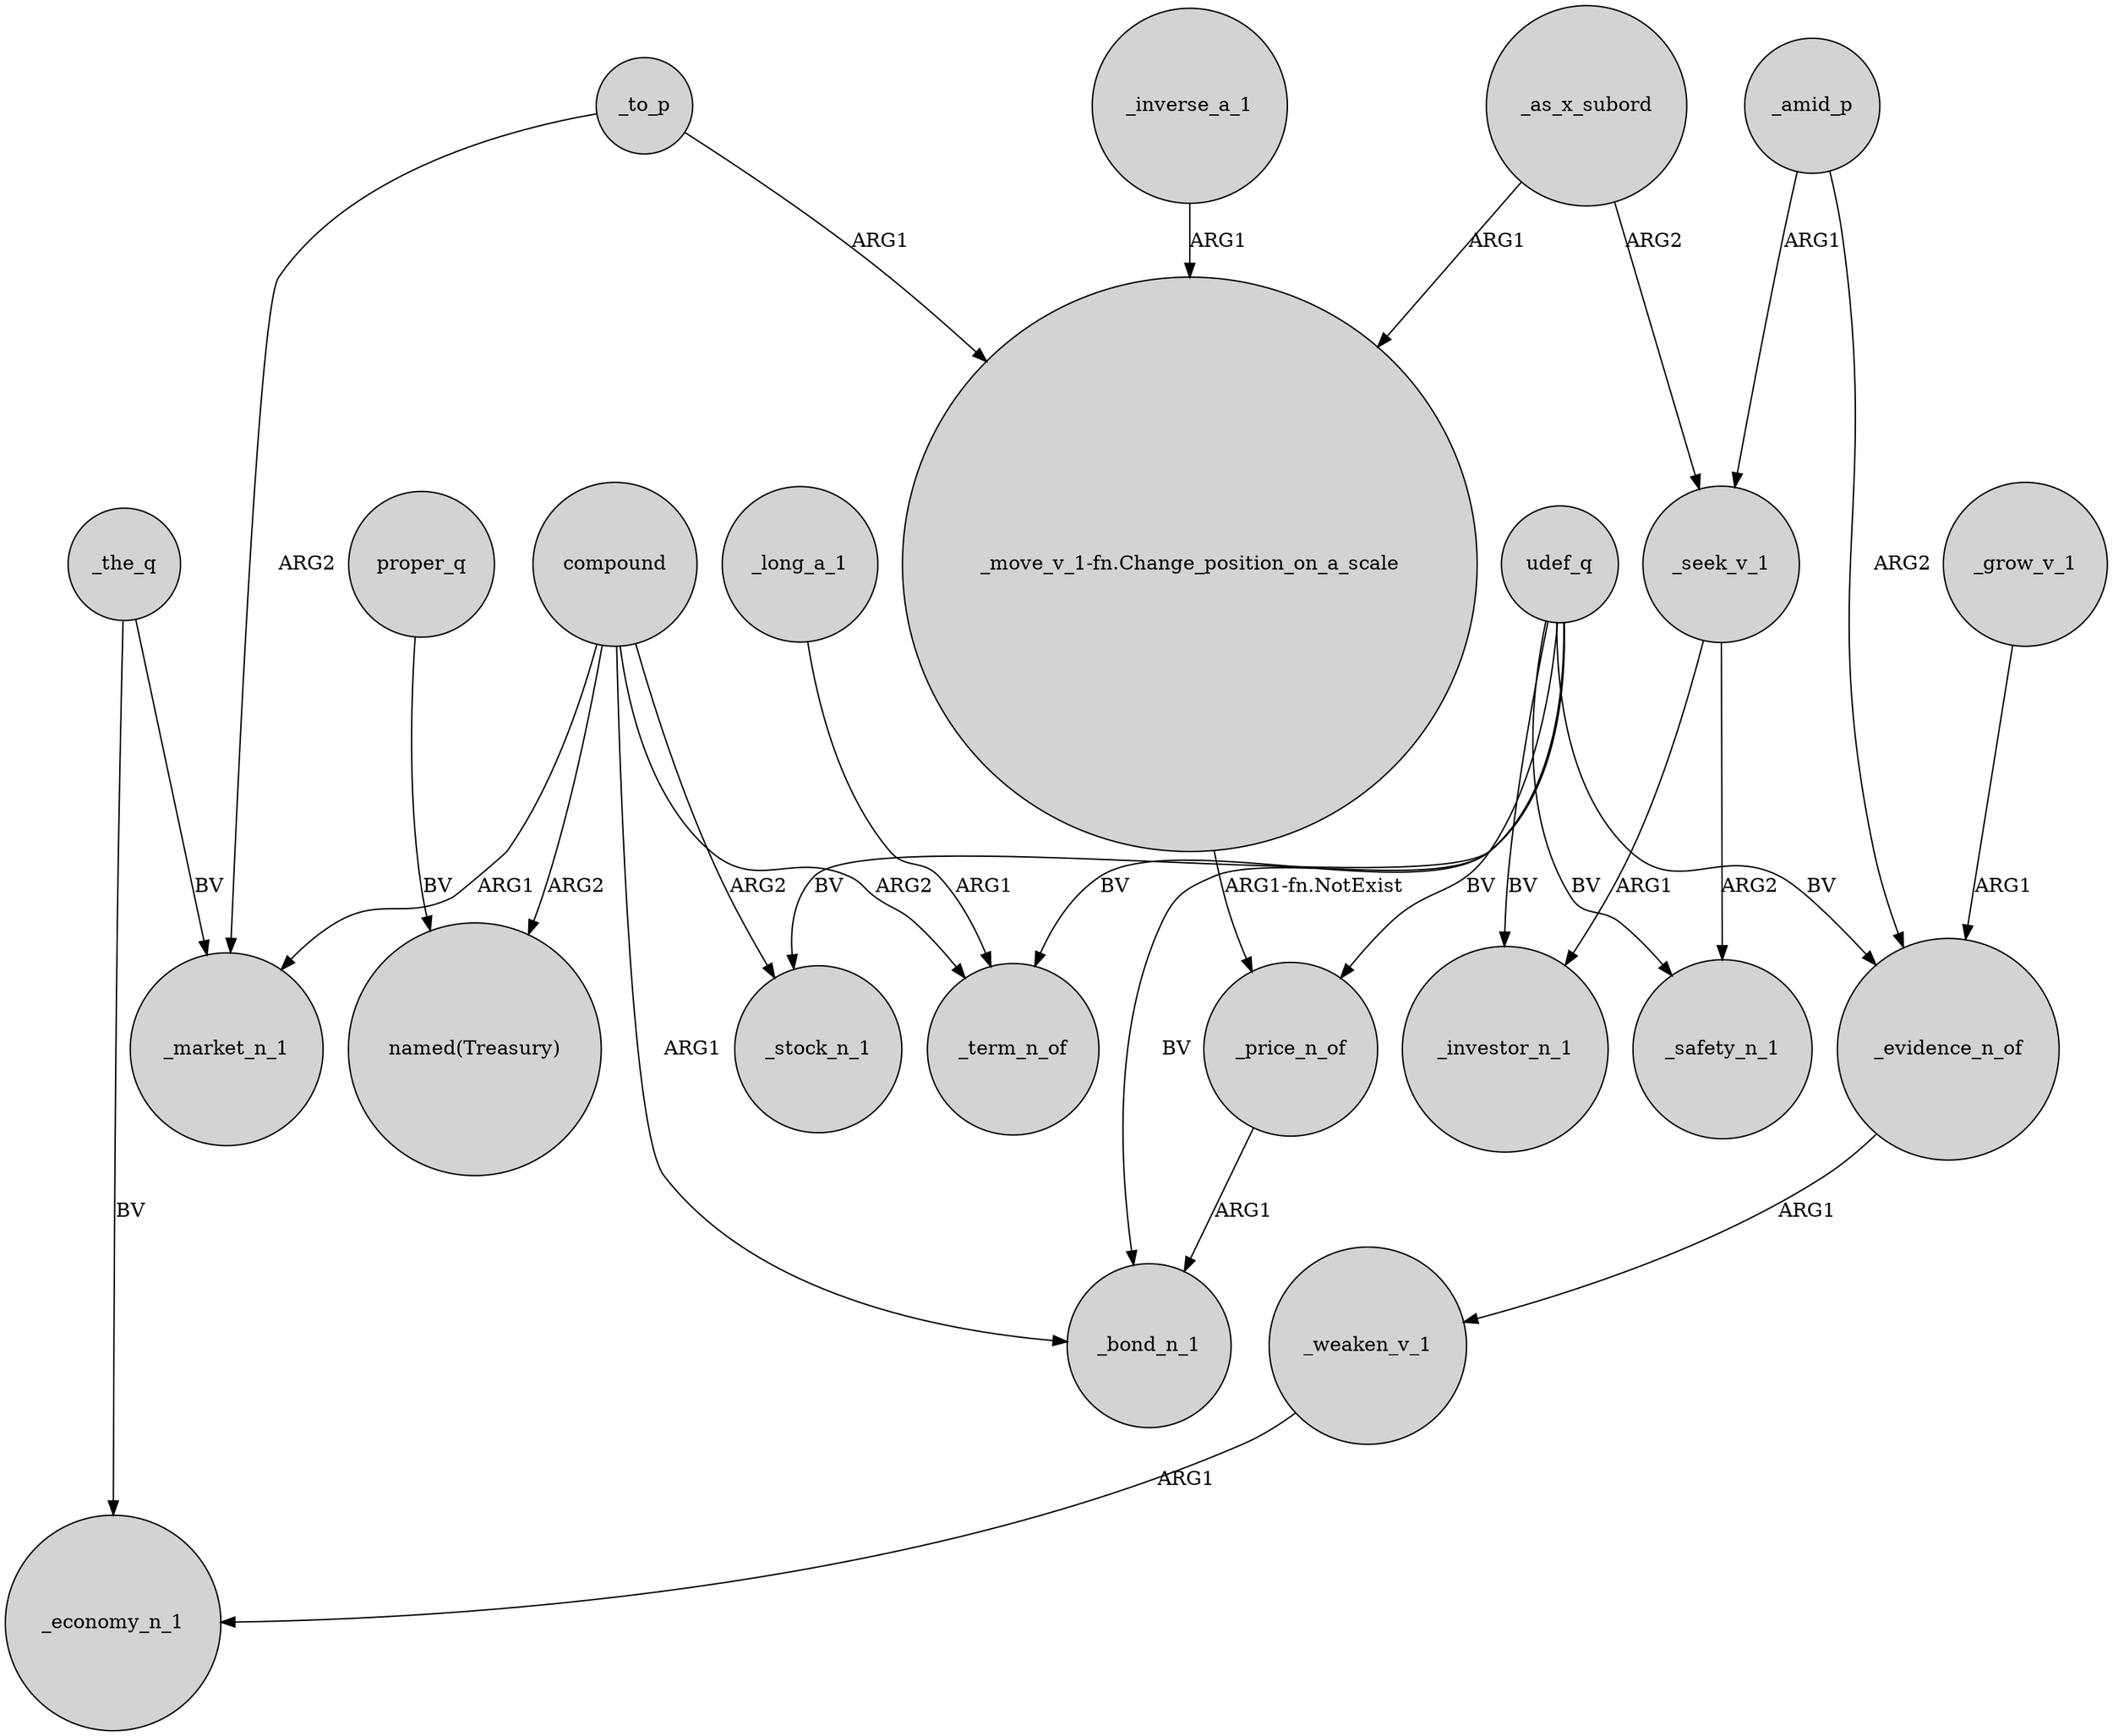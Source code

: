 digraph {
	node [shape=circle style=filled]
	"_move_v_1-fn.Change_position_on_a_scale" -> _price_n_of [label="ARG1-fn.NotExist"]
	_amid_p -> _seek_v_1 [label=ARG1]
	compound -> "named(Treasury)" [label=ARG2]
	_as_x_subord -> "_move_v_1-fn.Change_position_on_a_scale" [label=ARG1]
	udef_q -> _price_n_of [label=BV]
	_to_p -> "_move_v_1-fn.Change_position_on_a_scale" [label=ARG1]
	udef_q -> _investor_n_1 [label=BV]
	compound -> _term_n_of [label=ARG2]
	_evidence_n_of -> _weaken_v_1 [label=ARG1]
	compound -> _bond_n_1 [label=ARG1]
	_the_q -> _economy_n_1 [label=BV]
	udef_q -> _evidence_n_of [label=BV]
	_price_n_of -> _bond_n_1 [label=ARG1]
	compound -> _stock_n_1 [label=ARG2]
	_to_p -> _market_n_1 [label=ARG2]
	udef_q -> _bond_n_1 [label=BV]
	udef_q -> _stock_n_1 [label=BV]
	udef_q -> _term_n_of [label=BV]
	_amid_p -> _evidence_n_of [label=ARG2]
	_seek_v_1 -> _investor_n_1 [label=ARG1]
	proper_q -> "named(Treasury)" [label=BV]
	udef_q -> _safety_n_1 [label=BV]
	_seek_v_1 -> _safety_n_1 [label=ARG2]
	_inverse_a_1 -> "_move_v_1-fn.Change_position_on_a_scale" [label=ARG1]
	compound -> _market_n_1 [label=ARG1]
	_the_q -> _market_n_1 [label=BV]
	_grow_v_1 -> _evidence_n_of [label=ARG1]
	_as_x_subord -> _seek_v_1 [label=ARG2]
	_weaken_v_1 -> _economy_n_1 [label=ARG1]
	_long_a_1 -> _term_n_of [label=ARG1]
}
